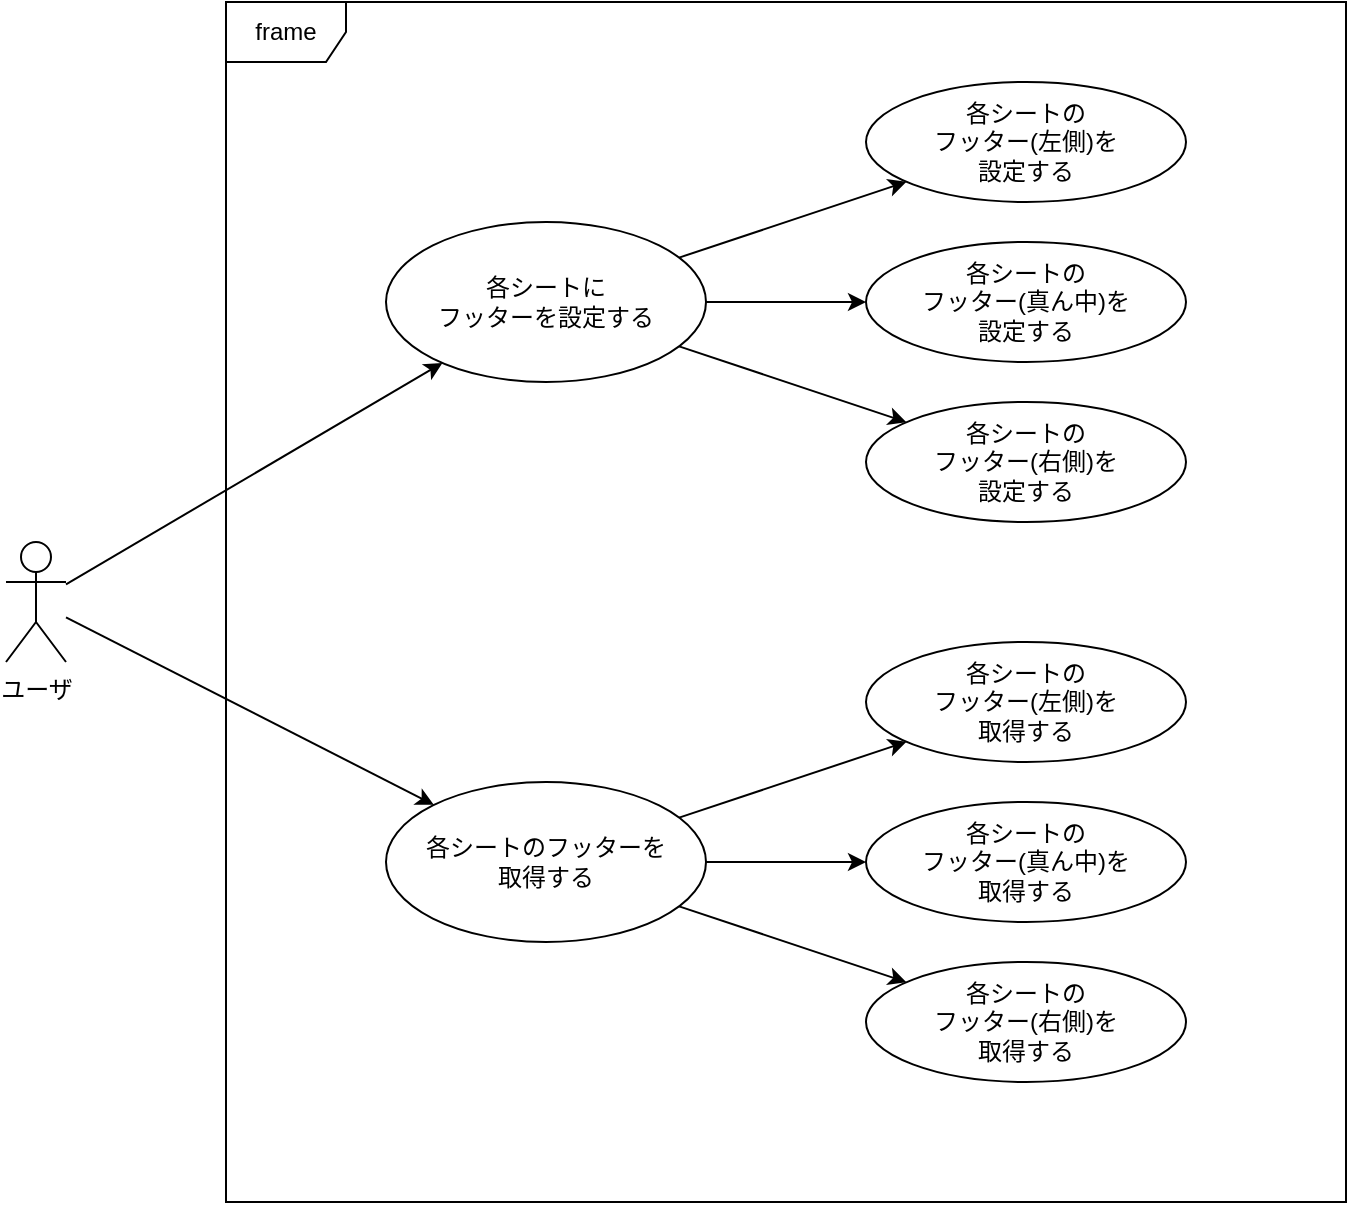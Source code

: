 <mxfile version="12.4.2" type="device" pages="3"><diagram id="C2hqSEFnSF_bbtmBRUFG" name="Use case"><mxGraphModel dx="567" dy="816" grid="1" gridSize="10" guides="1" tooltips="1" connect="1" arrows="1" fold="1" page="1" pageScale="1" pageWidth="827" pageHeight="1169" math="0" shadow="0"><root><mxCell id="0"/><mxCell id="1" parent="0"/><mxCell id="x-9reQcSl22ymlyqfj6I-20" value="frame" style="shape=umlFrame;whiteSpace=wrap;html=1;" parent="1" vertex="1"><mxGeometry x="200" y="40" width="560" height="600" as="geometry"/></mxCell><mxCell id="x-9reQcSl22ymlyqfj6I-23" style="edgeStyle=none;rounded=0;orthogonalLoop=1;jettySize=auto;html=1;" parent="1" source="x-9reQcSl22ymlyqfj6I-3" target="x-9reQcSl22ymlyqfj6I-7" edge="1"><mxGeometry relative="1" as="geometry"/></mxCell><mxCell id="x-9reQcSl22ymlyqfj6I-24" style="edgeStyle=none;rounded=0;orthogonalLoop=1;jettySize=auto;html=1;" parent="1" source="x-9reQcSl22ymlyqfj6I-3" target="x-9reQcSl22ymlyqfj6I-8" edge="1"><mxGeometry relative="1" as="geometry"/></mxCell><mxCell id="x-9reQcSl22ymlyqfj6I-25" style="edgeStyle=none;rounded=0;orthogonalLoop=1;jettySize=auto;html=1;" parent="1" source="x-9reQcSl22ymlyqfj6I-3" target="x-9reQcSl22ymlyqfj6I-9" edge="1"><mxGeometry relative="1" as="geometry"/></mxCell><mxCell id="x-9reQcSl22ymlyqfj6I-3" value="各シートに&lt;br&gt;フッターを設定する" style="ellipse;whiteSpace=wrap;html=1;" parent="1" vertex="1"><mxGeometry x="280" y="150" width="160" height="80" as="geometry"/></mxCell><mxCell id="x-9reQcSl22ymlyqfj6I-21" style="rounded=0;orthogonalLoop=1;jettySize=auto;html=1;" parent="1" source="x-9reQcSl22ymlyqfj6I-4" target="x-9reQcSl22ymlyqfj6I-3" edge="1"><mxGeometry relative="1" as="geometry"><mxPoint x="160" y="210" as="targetPoint"/></mxGeometry></mxCell><mxCell id="x-9reQcSl22ymlyqfj6I-22" style="edgeStyle=none;rounded=0;orthogonalLoop=1;jettySize=auto;html=1;" parent="1" source="x-9reQcSl22ymlyqfj6I-4" target="x-9reQcSl22ymlyqfj6I-6" edge="1"><mxGeometry relative="1" as="geometry"/></mxCell><mxCell id="x-9reQcSl22ymlyqfj6I-4" value="ユーザ" style="shape=umlActor;verticalLabelPosition=bottom;labelBackgroundColor=#ffffff;verticalAlign=top;html=1;outlineConnect=0;" parent="1" vertex="1"><mxGeometry x="90" y="310" width="30" height="60" as="geometry"/></mxCell><mxCell id="x-9reQcSl22ymlyqfj6I-26" style="edgeStyle=none;rounded=0;orthogonalLoop=1;jettySize=auto;html=1;" parent="1" source="x-9reQcSl22ymlyqfj6I-6" target="x-9reQcSl22ymlyqfj6I-10" edge="1"><mxGeometry relative="1" as="geometry"/></mxCell><mxCell id="x-9reQcSl22ymlyqfj6I-27" style="edgeStyle=none;rounded=0;orthogonalLoop=1;jettySize=auto;html=1;" parent="1" source="x-9reQcSl22ymlyqfj6I-6" target="x-9reQcSl22ymlyqfj6I-11" edge="1"><mxGeometry relative="1" as="geometry"/></mxCell><mxCell id="x-9reQcSl22ymlyqfj6I-28" style="edgeStyle=none;rounded=0;orthogonalLoop=1;jettySize=auto;html=1;" parent="1" source="x-9reQcSl22ymlyqfj6I-6" target="x-9reQcSl22ymlyqfj6I-12" edge="1"><mxGeometry relative="1" as="geometry"/></mxCell><mxCell id="x-9reQcSl22ymlyqfj6I-6" value="各シートのフッターを&lt;br&gt;取得する" style="ellipse;whiteSpace=wrap;html=1;" parent="1" vertex="1"><mxGeometry x="280" y="430" width="160" height="80" as="geometry"/></mxCell><mxCell id="x-9reQcSl22ymlyqfj6I-7" value="各シートの&lt;br&gt;フッター(左側)を&lt;br&gt;設定する" style="ellipse;whiteSpace=wrap;html=1;" parent="1" vertex="1"><mxGeometry x="520" y="80" width="160" height="60" as="geometry"/></mxCell><mxCell id="x-9reQcSl22ymlyqfj6I-8" value="各シートの&lt;br&gt;フッター(真ん中)を&lt;br&gt;設定する" style="ellipse;whiteSpace=wrap;html=1;" parent="1" vertex="1"><mxGeometry x="520" y="160" width="160" height="60" as="geometry"/></mxCell><mxCell id="x-9reQcSl22ymlyqfj6I-9" value="各シートの&lt;br&gt;フッター(右側)を&lt;br&gt;設定する" style="ellipse;whiteSpace=wrap;html=1;" parent="1" vertex="1"><mxGeometry x="520" y="240" width="160" height="60" as="geometry"/></mxCell><mxCell id="x-9reQcSl22ymlyqfj6I-10" value="各シートの&lt;br&gt;フッター(左側)を&lt;br&gt;取得する" style="ellipse;whiteSpace=wrap;html=1;" parent="1" vertex="1"><mxGeometry x="520" y="360" width="160" height="60" as="geometry"/></mxCell><mxCell id="x-9reQcSl22ymlyqfj6I-11" value="各シートの&lt;br&gt;フッター(真ん中)を&lt;br&gt;取得する" style="ellipse;whiteSpace=wrap;html=1;" parent="1" vertex="1"><mxGeometry x="520" y="440" width="160" height="60" as="geometry"/></mxCell><mxCell id="x-9reQcSl22ymlyqfj6I-12" value="各シートの&lt;br&gt;フッター(右側)を&lt;br&gt;取得する" style="ellipse;whiteSpace=wrap;html=1;" parent="1" vertex="1"><mxGeometry x="520" y="520" width="160" height="60" as="geometry"/></mxCell></root></mxGraphModel></diagram><diagram id="03KK2t_j2G_6B2Upu-F4" name="Class diagram1"><mxGraphModel dx="582" dy="1672" grid="1" gridSize="10" guides="1" tooltips="1" connect="1" arrows="1" fold="1" page="1" pageScale="1" pageWidth="827" pageHeight="1169" math="0" shadow="0"><root><mxCell id="Z7GiWpdzx-uKtC0xpw0T-0"/><mxCell id="Z7GiWpdzx-uKtC0xpw0T-1" parent="Z7GiWpdzx-uKtC0xpw0T-0"/><mxCell id="Z7GiWpdzx-uKtC0xpw0T-6" value="ヘッダー/フッター" style="swimlane;fontStyle=0;childLayout=stackLayout;horizontal=1;startSize=26;fillColor=none;horizontalStack=0;resizeParent=1;resizeParentMax=0;resizeLast=0;collapsible=1;marginBottom=0;" parent="Z7GiWpdzx-uKtC0xpw0T-1" vertex="1"><mxGeometry x="680" y="253" width="160" height="52" as="geometry"/></mxCell><mxCell id="Z7GiWpdzx-uKtC0xpw0T-9" value="+ 内容" style="text;strokeColor=none;fillColor=none;align=left;verticalAlign=top;spacingLeft=4;spacingRight=4;overflow=hidden;rotatable=0;points=[[0,0.5],[1,0.5]];portConstraint=eastwest;" parent="Z7GiWpdzx-uKtC0xpw0T-6" vertex="1"><mxGeometry y="26" width="160" height="26" as="geometry"/></mxCell><mxCell id="Z7GiWpdzx-uKtC0xpw0T-23" style="edgeStyle=none;rounded=0;orthogonalLoop=1;jettySize=auto;html=1;endArrow=none;endFill=0;startArrow=diamond;startFill=1;endSize=6;startSize=12;" parent="Z7GiWpdzx-uKtC0xpw0T-1" source="Z7GiWpdzx-uKtC0xpw0T-19" target="Z7GiWpdzx-uKtC0xpw0T-6" edge="1"><mxGeometry relative="1" as="geometry"/></mxCell><mxCell id="Z7GiWpdzx-uKtC0xpw0T-24" value="1" style="text;html=1;align=center;verticalAlign=middle;resizable=0;points=[];;labelBackgroundColor=#ffffff;" parent="Z7GiWpdzx-uKtC0xpw0T-23" vertex="1" connectable="0"><mxGeometry x="-0.783" y="-2" relative="1" as="geometry"><mxPoint x="7" y="-11" as="offset"/></mxGeometry></mxCell><mxCell id="Z7GiWpdzx-uKtC0xpw0T-25" value="3" style="text;html=1;align=center;verticalAlign=middle;resizable=0;points=[];;labelBackgroundColor=#ffffff;" parent="Z7GiWpdzx-uKtC0xpw0T-23" vertex="1" connectable="0"><mxGeometry x="0.6" y="-3" relative="1" as="geometry"><mxPoint x="13.81" y="-12" as="offset"/></mxGeometry></mxCell><mxCell id="Z7GiWpdzx-uKtC0xpw0T-19" value="エクセルのヘッダー/フッター" style="swimlane;fontStyle=0;childLayout=stackLayout;horizontal=1;startSize=26;fillColor=none;horizontalStack=0;resizeParent=1;resizeParentMax=0;resizeLast=0;collapsible=1;marginBottom=0;" parent="Z7GiWpdzx-uKtC0xpw0T-1" vertex="1"><mxGeometry x="360" y="227" width="200" height="78" as="geometry"/></mxCell><mxCell id="Z7GiWpdzx-uKtC0xpw0T-20" value="+ シート名" style="text;strokeColor=none;fillColor=none;align=left;verticalAlign=top;spacingLeft=4;spacingRight=4;overflow=hidden;rotatable=0;points=[[0,0.5],[1,0.5]];portConstraint=eastwest;" parent="Z7GiWpdzx-uKtC0xpw0T-19" vertex="1"><mxGeometry y="26" width="200" height="26" as="geometry"/></mxCell><mxCell id="Z7GiWpdzx-uKtC0xpw0T-21" value="+ ヘッダー/フッター" style="text;strokeColor=none;fillColor=none;align=left;verticalAlign=top;spacingLeft=4;spacingRight=4;overflow=hidden;rotatable=0;points=[[0,0.5],[1,0.5]];portConstraint=eastwest;" parent="Z7GiWpdzx-uKtC0xpw0T-19" vertex="1"><mxGeometry y="52" width="200" height="26" as="geometry"/></mxCell><mxCell id="Z7GiWpdzx-uKtC0xpw0T-33" style="edgeStyle=none;rounded=0;orthogonalLoop=1;jettySize=auto;html=1;startArrow=diamond;startFill=1;startSize=12;endArrow=none;endFill=0;endSize=6;" parent="Z7GiWpdzx-uKtC0xpw0T-1" source="Z7GiWpdzx-uKtC0xpw0T-26" target="Z7GiWpdzx-uKtC0xpw0T-19" edge="1"><mxGeometry relative="1" as="geometry"/></mxCell><mxCell id="Z7GiWpdzx-uKtC0xpw0T-34" value="1" style="text;html=1;align=center;verticalAlign=middle;resizable=0;points=[];;labelBackgroundColor=#ffffff;" parent="Z7GiWpdzx-uKtC0xpw0T-33" vertex="1" connectable="0"><mxGeometry x="-0.375" relative="1" as="geometry"><mxPoint x="-18" y="-9" as="offset"/></mxGeometry></mxCell><mxCell id="Z7GiWpdzx-uKtC0xpw0T-35" value="1..*" style="text;html=1;align=center;verticalAlign=middle;resizable=0;points=[];;labelBackgroundColor=#ffffff;" parent="Z7GiWpdzx-uKtC0xpw0T-33" vertex="1" connectable="0"><mxGeometry x="0.475" y="2" relative="1" as="geometry"><mxPoint x="11" y="-7" as="offset"/></mxGeometry></mxCell><mxCell id="Z7GiWpdzx-uKtC0xpw0T-26" value="エクセルファイル" style="swimlane;fontStyle=1;align=center;verticalAlign=top;childLayout=stackLayout;horizontal=1;startSize=26;horizontalStack=0;resizeParent=1;resizeParentMax=0;resizeLast=0;collapsible=1;marginBottom=0;" parent="Z7GiWpdzx-uKtC0xpw0T-1" vertex="1"><mxGeometry x="40" y="197" width="200" height="138" as="geometry"/></mxCell><mxCell id="Z7GiWpdzx-uKtC0xpw0T-27" value="+ ファイルのパス" style="text;strokeColor=none;fillColor=none;align=left;verticalAlign=top;spacingLeft=4;spacingRight=4;overflow=hidden;rotatable=0;points=[[0,0.5],[1,0.5]];portConstraint=eastwest;" parent="Z7GiWpdzx-uKtC0xpw0T-26" vertex="1"><mxGeometry y="26" width="200" height="26" as="geometry"/></mxCell><mxCell id="Z7GiWpdzx-uKtC0xpw0T-28" value="" style="line;strokeWidth=1;fillColor=none;align=left;verticalAlign=middle;spacingTop=-1;spacingLeft=3;spacingRight=3;rotatable=0;labelPosition=right;points=[];portConstraint=eastwest;" parent="Z7GiWpdzx-uKtC0xpw0T-26" vertex="1"><mxGeometry y="52" width="200" height="8" as="geometry"/></mxCell><mxCell id="Z7GiWpdzx-uKtC0xpw0T-31" value="+ 一括書き込み" style="text;strokeColor=none;fillColor=none;align=left;verticalAlign=top;spacingLeft=4;spacingRight=4;overflow=hidden;rotatable=0;points=[[0,0.5],[1,0.5]];portConstraint=eastwest;" parent="Z7GiWpdzx-uKtC0xpw0T-26" vertex="1"><mxGeometry y="60" width="200" height="26" as="geometry"/></mxCell><mxCell id="Z7GiWpdzx-uKtC0xpw0T-32" value="+ 書き込み" style="text;strokeColor=none;fillColor=none;align=left;verticalAlign=top;spacingLeft=4;spacingRight=4;overflow=hidden;rotatable=0;points=[[0,0.5],[1,0.5]];portConstraint=eastwest;" parent="Z7GiWpdzx-uKtC0xpw0T-26" vertex="1"><mxGeometry y="86" width="200" height="26" as="geometry"/></mxCell><mxCell id="Z7GiWpdzx-uKtC0xpw0T-29" value="+ 読出し" style="text;strokeColor=none;fillColor=none;align=left;verticalAlign=top;spacingLeft=4;spacingRight=4;overflow=hidden;rotatable=0;points=[[0,0.5],[1,0.5]];portConstraint=eastwest;" parent="Z7GiWpdzx-uKtC0xpw0T-26" vertex="1"><mxGeometry y="112" width="200" height="26" as="geometry"/></mxCell><mxCell id="bu5brqJyx0qIJDnchDva-19" style="edgeStyle=orthogonalEdgeStyle;rounded=0;orthogonalLoop=1;jettySize=auto;html=1;endArrow=block;endFill=1;startSize=6;endSize=10;" edge="1" parent="Z7GiWpdzx-uKtC0xpw0T-1" source="bu5brqJyx0qIJDnchDva-7" target="Z7GiWpdzx-uKtC0xpw0T-26"><mxGeometry relative="1" as="geometry"><Array as="points"><mxPoint x="160" y="480"/></Array></mxGeometry></mxCell><mxCell id="bu5brqJyx0qIJDnchDva-7" value="エクセルヘッダーファイル" style="swimlane;fontStyle=1;align=center;verticalAlign=top;childLayout=stackLayout;horizontal=1;startSize=26;horizontalStack=0;resizeParent=1;resizeParentMax=0;resizeLast=0;collapsible=1;marginBottom=0;" vertex="1" parent="Z7GiWpdzx-uKtC0xpw0T-1"><mxGeometry x="200" y="400" width="200" height="138" as="geometry"/></mxCell><mxCell id="bu5brqJyx0qIJDnchDva-8" value="+ ファイルのパス" style="text;strokeColor=none;fillColor=none;align=left;verticalAlign=top;spacingLeft=4;spacingRight=4;overflow=hidden;rotatable=0;points=[[0,0.5],[1,0.5]];portConstraint=eastwest;" vertex="1" parent="bu5brqJyx0qIJDnchDva-7"><mxGeometry y="26" width="200" height="26" as="geometry"/></mxCell><mxCell id="bu5brqJyx0qIJDnchDva-9" value="" style="line;strokeWidth=1;fillColor=none;align=left;verticalAlign=middle;spacingTop=-1;spacingLeft=3;spacingRight=3;rotatable=0;labelPosition=right;points=[];portConstraint=eastwest;" vertex="1" parent="bu5brqJyx0qIJDnchDva-7"><mxGeometry y="52" width="200" height="8" as="geometry"/></mxCell><mxCell id="bu5brqJyx0qIJDnchDva-10" value="+ 一括書き込み" style="text;strokeColor=none;fillColor=none;align=left;verticalAlign=top;spacingLeft=4;spacingRight=4;overflow=hidden;rotatable=0;points=[[0,0.5],[1,0.5]];portConstraint=eastwest;" vertex="1" parent="bu5brqJyx0qIJDnchDva-7"><mxGeometry y="60" width="200" height="26" as="geometry"/></mxCell><mxCell id="bu5brqJyx0qIJDnchDva-11" value="+ 書き込み" style="text;strokeColor=none;fillColor=none;align=left;verticalAlign=top;spacingLeft=4;spacingRight=4;overflow=hidden;rotatable=0;points=[[0,0.5],[1,0.5]];portConstraint=eastwest;" vertex="1" parent="bu5brqJyx0qIJDnchDva-7"><mxGeometry y="86" width="200" height="26" as="geometry"/></mxCell><mxCell id="bu5brqJyx0qIJDnchDva-12" value="+ 読出し" style="text;strokeColor=none;fillColor=none;align=left;verticalAlign=top;spacingLeft=4;spacingRight=4;overflow=hidden;rotatable=0;points=[[0,0.5],[1,0.5]];portConstraint=eastwest;" vertex="1" parent="bu5brqJyx0qIJDnchDva-7"><mxGeometry y="112" width="200" height="26" as="geometry"/></mxCell><mxCell id="bu5brqJyx0qIJDnchDva-20" style="edgeStyle=orthogonalEdgeStyle;rounded=0;orthogonalLoop=1;jettySize=auto;html=1;startSize=6;endArrow=block;endFill=1;endSize=10;" edge="1" parent="Z7GiWpdzx-uKtC0xpw0T-1" source="bu5brqJyx0qIJDnchDva-13" target="Z7GiWpdzx-uKtC0xpw0T-26"><mxGeometry relative="1" as="geometry"><Array as="points"><mxPoint x="90" y="669"/></Array></mxGeometry></mxCell><mxCell id="bu5brqJyx0qIJDnchDva-13" value="エクセルフッターファイル" style="swimlane;fontStyle=1;align=center;verticalAlign=top;childLayout=stackLayout;horizontal=1;startSize=26;horizontalStack=0;resizeParent=1;resizeParentMax=0;resizeLast=0;collapsible=1;marginBottom=0;" vertex="1" parent="Z7GiWpdzx-uKtC0xpw0T-1"><mxGeometry x="200" y="600" width="200" height="138" as="geometry"/></mxCell><mxCell id="bu5brqJyx0qIJDnchDva-14" value="+ ファイルのパス" style="text;strokeColor=none;fillColor=none;align=left;verticalAlign=top;spacingLeft=4;spacingRight=4;overflow=hidden;rotatable=0;points=[[0,0.5],[1,0.5]];portConstraint=eastwest;" vertex="1" parent="bu5brqJyx0qIJDnchDva-13"><mxGeometry y="26" width="200" height="26" as="geometry"/></mxCell><mxCell id="bu5brqJyx0qIJDnchDva-15" value="" style="line;strokeWidth=1;fillColor=none;align=left;verticalAlign=middle;spacingTop=-1;spacingLeft=3;spacingRight=3;rotatable=0;labelPosition=right;points=[];portConstraint=eastwest;" vertex="1" parent="bu5brqJyx0qIJDnchDva-13"><mxGeometry y="52" width="200" height="8" as="geometry"/></mxCell><mxCell id="bu5brqJyx0qIJDnchDva-16" value="+ 一括書き込み" style="text;strokeColor=none;fillColor=none;align=left;verticalAlign=top;spacingLeft=4;spacingRight=4;overflow=hidden;rotatable=0;points=[[0,0.5],[1,0.5]];portConstraint=eastwest;" vertex="1" parent="bu5brqJyx0qIJDnchDva-13"><mxGeometry y="60" width="200" height="26" as="geometry"/></mxCell><mxCell id="bu5brqJyx0qIJDnchDva-17" value="+ 書き込み" style="text;strokeColor=none;fillColor=none;align=left;verticalAlign=top;spacingLeft=4;spacingRight=4;overflow=hidden;rotatable=0;points=[[0,0.5],[1,0.5]];portConstraint=eastwest;" vertex="1" parent="bu5brqJyx0qIJDnchDva-13"><mxGeometry y="86" width="200" height="26" as="geometry"/></mxCell><mxCell id="bu5brqJyx0qIJDnchDva-18" value="+ 読出し" style="text;strokeColor=none;fillColor=none;align=left;verticalAlign=top;spacingLeft=4;spacingRight=4;overflow=hidden;rotatable=0;points=[[0,0.5],[1,0.5]];portConstraint=eastwest;" vertex="1" parent="bu5brqJyx0qIJDnchDva-13"><mxGeometry y="112" width="200" height="26" as="geometry"/></mxCell></root></mxGraphModel></diagram><diagram name="Class diagram2" id="0jHgY_yJPpcHRXPUFzGn"><mxGraphModel dx="567" dy="816" grid="1" gridSize="10" guides="1" tooltips="1" connect="1" arrows="1" fold="1" page="1" pageScale="1" pageWidth="827" pageHeight="1169" math="0" shadow="0"><root><mxCell id="i4jUQHfpHpwrZD0P19N2-0"/><mxCell id="i4jUQHfpHpwrZD0P19N2-1" parent="i4jUQHfpHpwrZD0P19N2-0"/><mxCell id="i4jUQHfpHpwrZD0P19N2-66" style="edgeStyle=none;rounded=0;orthogonalLoop=1;jettySize=auto;html=1;startArrow=none;startFill=0;startSize=12;endArrow=none;endFill=0;endSize=6;" parent="i4jUQHfpHpwrZD0P19N2-1" source="VddDpnn9AhaEyTqV7mLl-0" target="i4jUQHfpHpwrZD0P19N2-48" edge="1"><mxGeometry relative="1" as="geometry"><mxPoint x="140" y="520" as="sourcePoint"/></mxGeometry></mxCell><mxCell id="i4jUQHfpHpwrZD0P19N2-39" style="edgeStyle=none;rounded=0;orthogonalLoop=1;jettySize=auto;html=1;startArrow=diamond;startFill=1;startSize=12;endArrow=none;endFill=0;endSize=6;" parent="i4jUQHfpHpwrZD0P19N2-1" source="i4jUQHfpHpwrZD0P19N2-25" target="i4jUQHfpHpwrZD0P19N2-34" edge="1"><mxGeometry relative="1" as="geometry"/></mxCell><mxCell id="i4jUQHfpHpwrZD0P19N2-40" value="1" style="text;html=1;align=center;verticalAlign=middle;resizable=0;points=[];;labelBackgroundColor=#ffffff;" parent="i4jUQHfpHpwrZD0P19N2-39" vertex="1" connectable="0"><mxGeometry x="-0.433" y="-2" relative="1" as="geometry"><mxPoint x="-14" y="-15" as="offset"/></mxGeometry></mxCell><mxCell id="i4jUQHfpHpwrZD0P19N2-41" value="1...*" style="text;html=1;align=center;verticalAlign=middle;resizable=0;points=[];;labelBackgroundColor=#ffffff;" parent="i4jUQHfpHpwrZD0P19N2-39" vertex="1" connectable="0"><mxGeometry x="0.267" y="3" relative="1" as="geometry"><mxPoint x="-23" y="22.03" as="offset"/></mxGeometry></mxCell><mxCell id="i4jUQHfpHpwrZD0P19N2-25" value="OfficeHeaderFooter" style="swimlane;fontStyle=1;align=center;verticalAlign=top;childLayout=stackLayout;horizontal=1;startSize=26;horizontalStack=0;resizeParent=1;resizeParentMax=0;resizeLast=0;collapsible=1;marginBottom=0;" parent="i4jUQHfpHpwrZD0P19N2-1" vertex="1"><mxGeometry x="700" y="629.5" width="280" height="112" as="geometry"/></mxCell><mxCell id="i4jUQHfpHpwrZD0P19N2-26" value="+ name: str" style="text;strokeColor=none;fillColor=none;align=left;verticalAlign=top;spacingLeft=4;spacingRight=4;overflow=hidden;rotatable=0;points=[[0,0.5],[1,0.5]];portConstraint=eastwest;" parent="i4jUQHfpHpwrZD0P19N2-25" vertex="1"><mxGeometry y="26" width="280" height="26" as="geometry"/></mxCell><mxCell id="i4jUQHfpHpwrZD0P19N2-42" value="+ headers : list&lt;HeaderFooterItems&gt;" style="text;strokeColor=none;fillColor=none;align=left;verticalAlign=top;spacingLeft=4;spacingRight=4;overflow=hidden;rotatable=0;points=[[0,0.5],[1,0.5]];portConstraint=eastwest;" parent="i4jUQHfpHpwrZD0P19N2-25" vertex="1"><mxGeometry y="52" width="280" height="26" as="geometry"/></mxCell><mxCell id="i4jUQHfpHpwrZD0P19N2-43" value="+ footers : list&lt;HeaderFooterItem&gt;" style="text;strokeColor=none;fillColor=none;align=left;verticalAlign=top;spacingLeft=4;spacingRight=4;overflow=hidden;rotatable=0;points=[[0,0.5],[1,0.5]];portConstraint=eastwest;" parent="i4jUQHfpHpwrZD0P19N2-25" vertex="1"><mxGeometry y="78" width="280" height="26" as="geometry"/></mxCell><mxCell id="i4jUQHfpHpwrZD0P19N2-27" value="" style="line;strokeWidth=1;fillColor=none;align=left;verticalAlign=middle;spacingTop=-1;spacingLeft=3;spacingRight=3;rotatable=0;labelPosition=right;points=[];portConstraint=eastwest;" parent="i4jUQHfpHpwrZD0P19N2-25" vertex="1"><mxGeometry y="104" width="280" height="8" as="geometry"/></mxCell><mxCell id="i4jUQHfpHpwrZD0P19N2-34" value="HeaderFooterItem" style="swimlane;fontStyle=1;align=center;verticalAlign=top;childLayout=stackLayout;horizontal=1;startSize=26;horizontalStack=0;resizeParent=1;resizeParentMax=0;resizeLast=0;collapsible=1;marginBottom=0;" parent="i4jUQHfpHpwrZD0P19N2-1" vertex="1"><mxGeometry x="760" y="830" width="160" height="60" as="geometry"/></mxCell><mxCell id="i4jUQHfpHpwrZD0P19N2-38" value="+ item: str" style="text;strokeColor=none;fillColor=none;align=left;verticalAlign=top;spacingLeft=4;spacingRight=4;overflow=hidden;rotatable=0;points=[[0,0.5],[1,0.5]];portConstraint=eastwest;" parent="i4jUQHfpHpwrZD0P19N2-34" vertex="1"><mxGeometry y="26" width="160" height="26" as="geometry"/></mxCell><mxCell id="i4jUQHfpHpwrZD0P19N2-36" value="" style="line;strokeWidth=1;fillColor=none;align=left;verticalAlign=middle;spacingTop=-1;spacingLeft=3;spacingRight=3;rotatable=0;labelPosition=right;points=[];portConstraint=eastwest;" parent="i4jUQHfpHpwrZD0P19N2-34" vertex="1"><mxGeometry y="52" width="160" height="8" as="geometry"/></mxCell><mxCell id="i4jUQHfpHpwrZD0P19N2-48" value="&lt;&lt;interface&gt;&gt;&#10;OfficeFile" style="swimlane;fontStyle=1;align=center;verticalAlign=top;childLayout=stackLayout;horizontal=1;startSize=37;horizontalStack=0;resizeParent=1;resizeParentMax=0;resizeLast=0;collapsible=1;marginBottom=0;" parent="i4jUQHfpHpwrZD0P19N2-1" vertex="1"><mxGeometry x="40" y="280" width="400" height="149" as="geometry"/></mxCell><mxCell id="i4jUQHfpHpwrZD0P19N2-49" value="+ path : str" style="text;strokeColor=none;fillColor=none;align=left;verticalAlign=top;spacingLeft=4;spacingRight=4;overflow=hidden;rotatable=0;points=[[0,0.5],[1,0.5]];portConstraint=eastwest;" parent="i4jUQHfpHpwrZD0P19N2-48" vertex="1"><mxGeometry y="37" width="400" height="26" as="geometry"/></mxCell><mxCell id="i4jUQHfpHpwrZD0P19N2-50" value="" style="line;strokeWidth=1;fillColor=none;align=left;verticalAlign=middle;spacingTop=-1;spacingLeft=3;spacingRight=3;rotatable=0;labelPosition=right;points=[];portConstraint=eastwest;" parent="i4jUQHfpHpwrZD0P19N2-48" vertex="1"><mxGeometry y="63" width="400" height="8" as="geometry"/></mxCell><mxCell id="i4jUQHfpHpwrZD0P19N2-62" value="+ Write(list&lt;OfficeHeaderFooter&gt;): None" style="text;strokeColor=none;fillColor=none;align=left;verticalAlign=top;spacingLeft=4;spacingRight=4;overflow=hidden;rotatable=0;points=[[0,0.5],[1,0.5]];portConstraint=eastwest;fontStyle=2" parent="i4jUQHfpHpwrZD0P19N2-48" vertex="1"><mxGeometry y="71" width="400" height="26" as="geometry"/></mxCell><mxCell id="ku9A41KR6sRGLSt1xTYT-0" value="+ WriteAll(OfficeHeaderFooter): None" style="text;strokeColor=none;fillColor=none;align=left;verticalAlign=top;spacingLeft=4;spacingRight=4;overflow=hidden;rotatable=0;points=[[0,0.5],[1,0.5]];portConstraint=eastwest;fontStyle=2" parent="i4jUQHfpHpwrZD0P19N2-48" vertex="1"><mxGeometry y="97" width="400" height="26" as="geometry"/></mxCell><mxCell id="i4jUQHfpHpwrZD0P19N2-64" value="+ Read(None): list&lt;OfficeHeaderFooter&gt;" style="text;strokeColor=none;fillColor=none;align=left;verticalAlign=top;spacingLeft=4;spacingRight=4;overflow=hidden;rotatable=0;points=[[0,0.5],[1,0.5]];portConstraint=eastwest;fontStyle=2" parent="i4jUQHfpHpwrZD0P19N2-48" vertex="1"><mxGeometry y="123" width="400" height="26" as="geometry"/></mxCell><mxCell id="GunNdjP3tlFIIAZ_3R3I-1" style="edgeStyle=orthogonalEdgeStyle;rounded=0;orthogonalLoop=1;jettySize=auto;html=1;" parent="i4jUQHfpHpwrZD0P19N2-1" source="GunNdjP3tlFIIAZ_3R3I-0" target="i4jUQHfpHpwrZD0P19N2-26" edge="1"><mxGeometry relative="1" as="geometry"><mxPoint x="1320" y="611.632" as="sourcePoint"/></mxGeometry></mxCell><mxCell id="GunNdjP3tlFIIAZ_3R3I-0" value="sheet name" style="text;html=1;strokeColor=none;fillColor=none;align=center;verticalAlign=middle;whiteSpace=wrap;rounded=0;" parent="i4jUQHfpHpwrZD0P19N2-1" vertex="1"><mxGeometry x="1050" y="658.5" width="80" height="20" as="geometry"/></mxCell><mxCell id="VddDpnn9AhaEyTqV7mLl-0" value="ExcelFile" style="swimlane;fontStyle=1;align=center;verticalAlign=top;childLayout=stackLayout;horizontal=1;startSize=37;horizontalStack=0;resizeParent=1;resizeParentMax=0;resizeLast=0;collapsible=1;marginBottom=0;" parent="i4jUQHfpHpwrZD0P19N2-1" vertex="1"><mxGeometry x="40" y="520" width="400" height="331" as="geometry"/></mxCell><mxCell id="VddDpnn9AhaEyTqV7mLl-1" value="+ path : str" style="text;strokeColor=none;fillColor=none;align=left;verticalAlign=top;spacingLeft=4;spacingRight=4;overflow=hidden;rotatable=0;points=[[0,0.5],[1,0.5]];portConstraint=eastwest;fontStyle=0" parent="VddDpnn9AhaEyTqV7mLl-0" vertex="1"><mxGeometry y="37" width="400" height="26" as="geometry"/></mxCell><mxCell id="VddDpnn9AhaEyTqV7mLl-2" value="" style="line;strokeWidth=1;fillColor=none;align=left;verticalAlign=middle;spacingTop=-1;spacingLeft=3;spacingRight=3;rotatable=0;labelPosition=right;points=[];portConstraint=eastwest;fontStyle=0" parent="VddDpnn9AhaEyTqV7mLl-0" vertex="1"><mxGeometry y="63" width="400" height="8" as="geometry"/></mxCell><mxCell id="VddDpnn9AhaEyTqV7mLl-3" value="+ Write(list&lt;OfficeHeaderFooter&gt;): None" style="text;strokeColor=none;fillColor=none;align=left;verticalAlign=top;spacingLeft=4;spacingRight=4;overflow=hidden;rotatable=0;points=[[0,0.5],[1,0.5]];portConstraint=eastwest;fontStyle=0" parent="VddDpnn9AhaEyTqV7mLl-0" vertex="1"><mxGeometry y="71" width="400" height="26" as="geometry"/></mxCell><mxCell id="VddDpnn9AhaEyTqV7mLl-4" value="+ WriteAll(OfficeHeaderFooter): None" style="text;strokeColor=none;fillColor=none;align=left;verticalAlign=top;spacingLeft=4;spacingRight=4;overflow=hidden;rotatable=0;points=[[0,0.5],[1,0.5]];portConstraint=eastwest;fontStyle=0" parent="VddDpnn9AhaEyTqV7mLl-0" vertex="1"><mxGeometry y="97" width="400" height="26" as="geometry"/></mxCell><mxCell id="VddDpnn9AhaEyTqV7mLl-5" value="+ ReadHeader(None): list&lt;OfficeHeaderFooter&gt;" style="text;strokeColor=none;fillColor=none;align=left;verticalAlign=top;spacingLeft=4;spacingRight=4;overflow=hidden;rotatable=0;points=[[0,0.5],[1,0.5]];portConstraint=eastwest;fontStyle=0" parent="VddDpnn9AhaEyTqV7mLl-0" vertex="1"><mxGeometry y="123" width="400" height="26" as="geometry"/></mxCell><mxCell id="VddDpnn9AhaEyTqV7mLl-18" value="+ ReadFromBook(wb : workbook): list&lt;OfficeHeaderFooter&gt;" style="text;strokeColor=none;fillColor=none;align=left;verticalAlign=top;spacingLeft=4;spacingRight=4;overflow=hidden;rotatable=0;points=[[0,0.5],[1,0.5]];portConstraint=eastwest;fontStyle=0" parent="VddDpnn9AhaEyTqV7mLl-0" vertex="1"><mxGeometry y="149" width="400" height="26" as="geometry"/></mxCell><mxCell id="VddDpnn9AhaEyTqV7mLl-19" value="+ ReadFromSheet(sheet : worksheet): OfficeHeaderFooter" style="text;strokeColor=none;fillColor=none;align=left;verticalAlign=top;spacingLeft=4;spacingRight=4;overflow=hidden;rotatable=0;points=[[0,0.5],[1,0.5]];portConstraint=eastwest;fontStyle=0" parent="VddDpnn9AhaEyTqV7mLl-0" vertex="1"><mxGeometry y="175" width="400" height="26" as="geometry"/></mxCell><mxCell id="VddDpnn9AhaEyTqV7mLl-20" value="+ ReadFromPart(part : _HeaderFooterPart): OfficeHeaderFooter" style="text;strokeColor=none;fillColor=none;align=left;verticalAlign=top;spacingLeft=4;spacingRight=4;overflow=hidden;rotatable=0;points=[[0,0.5],[1,0.5]];portConstraint=eastwest;fontStyle=0" parent="VddDpnn9AhaEyTqV7mLl-0" vertex="1"><mxGeometry y="201" width="400" height="26" as="geometry"/></mxCell><mxCell id="VddDpnn9AhaEyTqV7mLl-45" value="+ AppendItem(dst : OfficeHeaderFooter, item OfficeHeaderFooter): None" style="text;strokeColor=none;fillColor=none;align=left;verticalAlign=top;spacingLeft=4;spacingRight=4;overflow=hidden;rotatable=0;points=[[0,0.5],[1,0.5]];portConstraint=eastwest;fontStyle=0" parent="VddDpnn9AhaEyTqV7mLl-0" vertex="1"><mxGeometry y="227" width="400" height="26" as="geometry"/></mxCell><mxCell id="VddDpnn9AhaEyTqV7mLl-21" value="+ GetCenterPartFromSheet(sheet : worksheet): _HeaderFooterPart" style="text;strokeColor=none;fillColor=none;align=left;verticalAlign=top;spacingLeft=4;spacingRight=4;overflow=hidden;rotatable=0;points=[[0,0.5],[1,0.5]];portConstraint=eastwest;fontStyle=2" parent="VddDpnn9AhaEyTqV7mLl-0" vertex="1"><mxGeometry y="253" width="400" height="26" as="geometry"/></mxCell><mxCell id="VddDpnn9AhaEyTqV7mLl-22" value="+ GetLeftPartFromSheet(sheet : worksheet): _HeaderFooterPart" style="text;strokeColor=none;fillColor=none;align=left;verticalAlign=top;spacingLeft=4;spacingRight=4;overflow=hidden;rotatable=0;points=[[0,0.5],[1,0.5]];portConstraint=eastwest;fontStyle=2" parent="VddDpnn9AhaEyTqV7mLl-0" vertex="1"><mxGeometry y="279" width="400" height="26" as="geometry"/></mxCell><mxCell id="VddDpnn9AhaEyTqV7mLl-23" value="+ GetRightPartFromSheet(sheet : worksheet): _HeaderFooterPart" style="text;strokeColor=none;fillColor=none;align=left;verticalAlign=top;spacingLeft=4;spacingRight=4;overflow=hidden;rotatable=0;points=[[0,0.5],[1,0.5]];portConstraint=eastwest;fontStyle=2" parent="VddDpnn9AhaEyTqV7mLl-0" vertex="1"><mxGeometry y="305" width="400" height="26" as="geometry"/></mxCell><mxCell id="VddDpnn9AhaEyTqV7mLl-12" value="&lt;&lt;interface&gt;&gt;&#10;OfficePageConfig" style="swimlane;fontStyle=1;align=center;verticalAlign=top;childLayout=stackLayout;horizontal=1;startSize=37;horizontalStack=0;resizeParent=1;resizeParentMax=0;resizeLast=0;collapsible=1;marginBottom=0;" parent="i4jUQHfpHpwrZD0P19N2-1" vertex="1"><mxGeometry x="160" y="1320" width="200" height="97" as="geometry"/></mxCell><mxCell id="VddDpnn9AhaEyTqV7mLl-14" value="" style="line;strokeWidth=1;fillColor=none;align=left;verticalAlign=middle;spacingTop=-1;spacingLeft=3;spacingRight=3;rotatable=0;labelPosition=right;points=[];portConstraint=eastwest;fontStyle=0" parent="VddDpnn9AhaEyTqV7mLl-12" vertex="1"><mxGeometry y="37" width="200" height="8" as="geometry"/></mxCell><mxCell id="cDtOHnvTqchQrDFEwgjE-5" value="+ Import(path : str) : None" style="text;strokeColor=none;fillColor=none;align=left;verticalAlign=top;spacingLeft=4;spacingRight=4;overflow=hidden;rotatable=0;points=[[0,0.5],[1,0.5]];portConstraint=eastwest;fontStyle=2" parent="VddDpnn9AhaEyTqV7mLl-12" vertex="1"><mxGeometry y="45" width="200" height="26" as="geometry"/></mxCell><mxCell id="cDtOHnvTqchQrDFEwgjE-6" value="+ Export(path : str) : None" style="text;strokeColor=none;fillColor=none;align=left;verticalAlign=top;spacingLeft=4;spacingRight=4;overflow=hidden;rotatable=0;points=[[0,0.5],[1,0.5]];portConstraint=eastwest;fontStyle=2" parent="VddDpnn9AhaEyTqV7mLl-12" vertex="1"><mxGeometry y="71" width="200" height="26" as="geometry"/></mxCell><mxCell id="VddDpnn9AhaEyTqV7mLl-43" style="edgeStyle=orthogonalEdgeStyle;rounded=0;orthogonalLoop=1;jettySize=auto;html=1;startSize=6;endArrow=block;endFill=1;endSize=10;" parent="i4jUQHfpHpwrZD0P19N2-1" source="VddDpnn9AhaEyTqV7mLl-24" target="VddDpnn9AhaEyTqV7mLl-0" edge="1"><mxGeometry relative="1" as="geometry"><Array as="points"><mxPoint x="240" y="955"/></Array></mxGeometry></mxCell><mxCell id="VddDpnn9AhaEyTqV7mLl-24" value="ExcelFileHeader" style="swimlane;fontStyle=1;align=center;verticalAlign=top;childLayout=stackLayout;horizontal=1;startSize=37;horizontalStack=0;resizeParent=1;resizeParentMax=0;resizeLast=0;collapsible=1;marginBottom=0;" parent="i4jUQHfpHpwrZD0P19N2-1" vertex="1"><mxGeometry x="280" y="880" width="400" height="149" as="geometry"/></mxCell><mxCell id="VddDpnn9AhaEyTqV7mLl-25" value="+ path : str" style="text;strokeColor=none;fillColor=none;align=left;verticalAlign=top;spacingLeft=4;spacingRight=4;overflow=hidden;rotatable=0;points=[[0,0.5],[1,0.5]];portConstraint=eastwest;fontStyle=0" parent="VddDpnn9AhaEyTqV7mLl-24" vertex="1"><mxGeometry y="37" width="400" height="26" as="geometry"/></mxCell><mxCell id="VddDpnn9AhaEyTqV7mLl-26" value="" style="line;strokeWidth=1;fillColor=none;align=left;verticalAlign=middle;spacingTop=-1;spacingLeft=3;spacingRight=3;rotatable=0;labelPosition=right;points=[];portConstraint=eastwest;fontStyle=0" parent="VddDpnn9AhaEyTqV7mLl-24" vertex="1"><mxGeometry y="63" width="400" height="8" as="geometry"/></mxCell><mxCell id="VddDpnn9AhaEyTqV7mLl-33" value="+ GetCenterPartFromSheet(sheet : worksheet): _HeaderFooterPart" style="text;strokeColor=none;fillColor=none;align=left;verticalAlign=top;spacingLeft=4;spacingRight=4;overflow=hidden;rotatable=0;points=[[0,0.5],[1,0.5]];portConstraint=eastwest;fontStyle=0" parent="VddDpnn9AhaEyTqV7mLl-24" vertex="1"><mxGeometry y="71" width="400" height="26" as="geometry"/></mxCell><mxCell id="VddDpnn9AhaEyTqV7mLl-34" value="+ GetLeftPartFromSheet(sheet : worksheet): _HeaderFooterPart" style="text;strokeColor=none;fillColor=none;align=left;verticalAlign=top;spacingLeft=4;spacingRight=4;overflow=hidden;rotatable=0;points=[[0,0.5],[1,0.5]];portConstraint=eastwest;fontStyle=0" parent="VddDpnn9AhaEyTqV7mLl-24" vertex="1"><mxGeometry y="97" width="400" height="26" as="geometry"/></mxCell><mxCell id="VddDpnn9AhaEyTqV7mLl-35" value="+ GetRightPartFromSheet(sheet : worksheet): _HeaderFooterPart" style="text;strokeColor=none;fillColor=none;align=left;verticalAlign=top;spacingLeft=4;spacingRight=4;overflow=hidden;rotatable=0;points=[[0,0.5],[1,0.5]];portConstraint=eastwest;fontStyle=0" parent="VddDpnn9AhaEyTqV7mLl-24" vertex="1"><mxGeometry y="123" width="400" height="26" as="geometry"/></mxCell><mxCell id="VddDpnn9AhaEyTqV7mLl-44" style="edgeStyle=orthogonalEdgeStyle;rounded=0;orthogonalLoop=1;jettySize=auto;html=1;startSize=6;endArrow=block;endFill=1;endSize=10;" parent="i4jUQHfpHpwrZD0P19N2-1" source="VddDpnn9AhaEyTqV7mLl-36" target="VddDpnn9AhaEyTqV7mLl-0" edge="1"><mxGeometry relative="1" as="geometry"><Array as="points"><mxPoint x="160" y="1155"/></Array></mxGeometry></mxCell><mxCell id="VddDpnn9AhaEyTqV7mLl-36" value="ExcelFileFooter" style="swimlane;fontStyle=1;align=center;verticalAlign=top;childLayout=stackLayout;horizontal=1;startSize=37;horizontalStack=0;resizeParent=1;resizeParentMax=0;resizeLast=0;collapsible=1;marginBottom=0;" parent="i4jUQHfpHpwrZD0P19N2-1" vertex="1"><mxGeometry x="280" y="1080" width="400" height="149" as="geometry"/></mxCell><mxCell id="VddDpnn9AhaEyTqV7mLl-37" value="+ path : str" style="text;strokeColor=none;fillColor=none;align=left;verticalAlign=top;spacingLeft=4;spacingRight=4;overflow=hidden;rotatable=0;points=[[0,0.5],[1,0.5]];portConstraint=eastwest;fontStyle=0" parent="VddDpnn9AhaEyTqV7mLl-36" vertex="1"><mxGeometry y="37" width="400" height="26" as="geometry"/></mxCell><mxCell id="VddDpnn9AhaEyTqV7mLl-38" value="" style="line;strokeWidth=1;fillColor=none;align=left;verticalAlign=middle;spacingTop=-1;spacingLeft=3;spacingRight=3;rotatable=0;labelPosition=right;points=[];portConstraint=eastwest;fontStyle=0" parent="VddDpnn9AhaEyTqV7mLl-36" vertex="1"><mxGeometry y="63" width="400" height="8" as="geometry"/></mxCell><mxCell id="VddDpnn9AhaEyTqV7mLl-39" value="+ GetCenterPartFromSheet(sheet : worksheet): _HeaderFooterPart" style="text;strokeColor=none;fillColor=none;align=left;verticalAlign=top;spacingLeft=4;spacingRight=4;overflow=hidden;rotatable=0;points=[[0,0.5],[1,0.5]];portConstraint=eastwest;fontStyle=0" parent="VddDpnn9AhaEyTqV7mLl-36" vertex="1"><mxGeometry y="71" width="400" height="26" as="geometry"/></mxCell><mxCell id="VddDpnn9AhaEyTqV7mLl-40" value="+ GetLeftPartFromSheet(sheet : worksheet): _HeaderFooterPart" style="text;strokeColor=none;fillColor=none;align=left;verticalAlign=top;spacingLeft=4;spacingRight=4;overflow=hidden;rotatable=0;points=[[0,0.5],[1,0.5]];portConstraint=eastwest;fontStyle=0" parent="VddDpnn9AhaEyTqV7mLl-36" vertex="1"><mxGeometry y="97" width="400" height="26" as="geometry"/></mxCell><mxCell id="VddDpnn9AhaEyTqV7mLl-41" value="+ GetRightPartFromSheet(sheet : worksheet): _HeaderFooterPart" style="text;strokeColor=none;fillColor=none;align=left;verticalAlign=top;spacingLeft=4;spacingRight=4;overflow=hidden;rotatable=0;points=[[0,0.5],[1,0.5]];portConstraint=eastwest;fontStyle=0" parent="VddDpnn9AhaEyTqV7mLl-36" vertex="1"><mxGeometry y="123" width="400" height="26" as="geometry"/></mxCell><mxCell id="cDtOHnvTqchQrDFEwgjE-7" style="edgeStyle=orthogonalEdgeStyle;rounded=0;orthogonalLoop=1;jettySize=auto;html=1;" parent="i4jUQHfpHpwrZD0P19N2-1" source="VddDpnn9AhaEyTqV7mLl-0" target="i4jUQHfpHpwrZD0P19N2-25" edge="1"><mxGeometry relative="1" as="geometry"><mxPoint x="920" y="680.059" as="sourcePoint"/><Array as="points"/></mxGeometry></mxCell><mxCell id="cDtOHnvTqchQrDFEwgjE-23" style="edgeStyle=orthogonalEdgeStyle;rounded=0;orthogonalLoop=1;jettySize=auto;html=1;" parent="i4jUQHfpHpwrZD0P19N2-1" source="cDtOHnvTqchQrDFEwgjE-11" target="VddDpnn9AhaEyTqV7mLl-12" edge="1"><mxGeometry relative="1" as="geometry"><mxPoint x="190" y="1550" as="targetPoint"/><Array as="points"><mxPoint x="280" y="1529"/></Array></mxGeometry></mxCell><mxCell id="TF8cyggeEVk5fLbdB0d4-20" style="edgeStyle=orthogonalEdgeStyle;rounded=0;orthogonalLoop=1;jettySize=auto;html=1;" parent="i4jUQHfpHpwrZD0P19N2-1" source="cDtOHnvTqchQrDFEwgjE-11" target="TF8cyggeEVk5fLbdB0d4-5" edge="1"><mxGeometry relative="1" as="geometry"><Array as="points"><mxPoint x="600" y="1536"/><mxPoint x="600" y="1536"/></Array></mxGeometry></mxCell><mxCell id="cDtOHnvTqchQrDFEwgjE-11" value="&lt;&lt;interface&gt;&gt;&#10;ExcelPageConfig" style="swimlane;fontStyle=1;align=center;verticalAlign=top;childLayout=stackLayout;horizontal=1;startSize=37;horizontalStack=0;resizeParent=1;resizeParentMax=0;resizeLast=0;collapsible=1;marginBottom=0;" parent="i4jUQHfpHpwrZD0P19N2-1" vertex="1"><mxGeometry x="320" y="1480" width="200" height="149" as="geometry"/></mxCell><mxCell id="TF8cyggeEVk5fLbdB0d4-25" value="+ config: list&lt;OfficeHeaderFooter&gt;" style="text;strokeColor=none;fillColor=none;align=left;verticalAlign=top;spacingLeft=4;spacingRight=4;overflow=hidden;rotatable=0;points=[[0,0.5],[1,0.5]];portConstraint=eastwest;" parent="cDtOHnvTqchQrDFEwgjE-11" vertex="1"><mxGeometry y="37" width="200" height="26" as="geometry"/></mxCell><mxCell id="TF8cyggeEVk5fLbdB0d4-0" value="+ formatter: " style="text;strokeColor=none;fillColor=none;align=left;verticalAlign=top;spacingLeft=4;spacingRight=4;overflow=hidden;rotatable=0;points=[[0,0.5],[1,0.5]];portConstraint=eastwest;" parent="cDtOHnvTqchQrDFEwgjE-11" vertex="1"><mxGeometry y="63" width="200" height="26" as="geometry"/></mxCell><mxCell id="cDtOHnvTqchQrDFEwgjE-12" value="" style="line;strokeWidth=1;fillColor=none;align=left;verticalAlign=middle;spacingTop=-1;spacingLeft=3;spacingRight=3;rotatable=0;labelPosition=right;points=[];portConstraint=eastwest;fontStyle=0" parent="cDtOHnvTqchQrDFEwgjE-11" vertex="1"><mxGeometry y="89" width="200" height="8" as="geometry"/></mxCell><mxCell id="cDtOHnvTqchQrDFEwgjE-35" value="+ Import(path : str) : None" style="text;strokeColor=none;fillColor=none;align=left;verticalAlign=top;spacingLeft=4;spacingRight=4;overflow=hidden;rotatable=0;points=[[0,0.5],[1,0.5]];portConstraint=eastwest;fontStyle=2" parent="cDtOHnvTqchQrDFEwgjE-11" vertex="1"><mxGeometry y="97" width="200" height="26" as="geometry"/></mxCell><mxCell id="cDtOHnvTqchQrDFEwgjE-36" value="+ Export(path : str) : None" style="text;strokeColor=none;fillColor=none;align=left;verticalAlign=top;spacingLeft=4;spacingRight=4;overflow=hidden;rotatable=0;points=[[0,0.5],[1,0.5]];portConstraint=eastwest;fontStyle=2" parent="cDtOHnvTqchQrDFEwgjE-11" vertex="1"><mxGeometry y="123" width="200" height="26" as="geometry"/></mxCell><mxCell id="cDtOHnvTqchQrDFEwgjE-24" style="edgeStyle=orthogonalEdgeStyle;rounded=0;orthogonalLoop=1;jettySize=auto;html=1;" parent="i4jUQHfpHpwrZD0P19N2-1" source="cDtOHnvTqchQrDFEwgjE-15" target="cDtOHnvTqchQrDFEwgjE-11" edge="1"><mxGeometry relative="1" as="geometry"><Array as="points"><mxPoint x="440" y="1685"/></Array></mxGeometry></mxCell><mxCell id="cDtOHnvTqchQrDFEwgjE-15" value="ExcelHeaderConfig" style="swimlane;fontStyle=1;align=center;verticalAlign=top;childLayout=stackLayout;horizontal=1;startSize=29;horizontalStack=0;resizeParent=1;resizeParentMax=0;resizeLast=0;collapsible=1;marginBottom=0;" parent="i4jUQHfpHpwrZD0P19N2-1" vertex="1"><mxGeometry x="480" y="1640" width="240" height="115" as="geometry"/></mxCell><mxCell id="cDtOHnvTqchQrDFEwgjE-42" value="+ config: list&lt;OfficeHeaderFooter&gt;" style="text;strokeColor=none;fillColor=none;align=left;verticalAlign=top;spacingLeft=4;spacingRight=4;overflow=hidden;rotatable=0;points=[[0,0.5],[1,0.5]];portConstraint=eastwest;" parent="cDtOHnvTqchQrDFEwgjE-15" vertex="1"><mxGeometry y="29" width="240" height="26" as="geometry"/></mxCell><mxCell id="cDtOHnvTqchQrDFEwgjE-16" value="" style="line;strokeWidth=1;fillColor=none;align=left;verticalAlign=middle;spacingTop=-1;spacingLeft=3;spacingRight=3;rotatable=0;labelPosition=right;points=[];portConstraint=eastwest;fontStyle=0" parent="cDtOHnvTqchQrDFEwgjE-15" vertex="1"><mxGeometry y="55" width="240" height="8" as="geometry"/></mxCell><mxCell id="cDtOHnvTqchQrDFEwgjE-37" value="+ Import(path : str) : list" style="text;strokeColor=none;fillColor=none;align=left;verticalAlign=top;spacingLeft=4;spacingRight=4;overflow=hidden;rotatable=0;points=[[0,0.5],[1,0.5]];portConstraint=eastwest;fontStyle=0" parent="cDtOHnvTqchQrDFEwgjE-15" vertex="1"><mxGeometry y="63" width="240" height="26" as="geometry"/></mxCell><mxCell id="5KkrHOYdlY1_cCibeul4-2" value="+ Export(path : str, content : list) : None" style="text;strokeColor=none;fillColor=none;align=left;verticalAlign=top;spacingLeft=4;spacingRight=4;overflow=hidden;rotatable=0;points=[[0,0.5],[1,0.5]];portConstraint=eastwest;fontStyle=0" vertex="1" parent="cDtOHnvTqchQrDFEwgjE-15"><mxGeometry y="89" width="240" height="26" as="geometry"/></mxCell><mxCell id="cDtOHnvTqchQrDFEwgjE-34" style="edgeStyle=orthogonalEdgeStyle;rounded=0;orthogonalLoop=1;jettySize=auto;html=1;" parent="i4jUQHfpHpwrZD0P19N2-1" source="cDtOHnvTqchQrDFEwgjE-30" target="cDtOHnvTqchQrDFEwgjE-11" edge="1"><mxGeometry relative="1" as="geometry"><Array as="points"><mxPoint x="400" y="1840"/></Array></mxGeometry></mxCell><mxCell id="cDtOHnvTqchQrDFEwgjE-30" value="ExcelFooterConfig" style="swimlane;fontStyle=1;align=center;verticalAlign=top;childLayout=stackLayout;horizontal=1;startSize=29;horizontalStack=0;resizeParent=1;resizeParentMax=0;resizeLast=0;collapsible=1;marginBottom=0;" parent="i4jUQHfpHpwrZD0P19N2-1" vertex="1"><mxGeometry x="480" y="1800" width="240" height="115" as="geometry"/></mxCell><mxCell id="cDtOHnvTqchQrDFEwgjE-43" value="+ config: list&lt;OfficeHeaderFooter&gt;" style="text;strokeColor=none;fillColor=none;align=left;verticalAlign=top;spacingLeft=4;spacingRight=4;overflow=hidden;rotatable=0;points=[[0,0.5],[1,0.5]];portConstraint=eastwest;" parent="cDtOHnvTqchQrDFEwgjE-30" vertex="1"><mxGeometry y="29" width="240" height="26" as="geometry"/></mxCell><mxCell id="cDtOHnvTqchQrDFEwgjE-31" value="" style="line;strokeWidth=1;fillColor=none;align=left;verticalAlign=middle;spacingTop=-1;spacingLeft=3;spacingRight=3;rotatable=0;labelPosition=right;points=[];portConstraint=eastwest;fontStyle=0" parent="cDtOHnvTqchQrDFEwgjE-30" vertex="1"><mxGeometry y="55" width="240" height="8" as="geometry"/></mxCell><mxCell id="cDtOHnvTqchQrDFEwgjE-39" value="+ Import(path : str) : list" style="text;strokeColor=none;fillColor=none;align=left;verticalAlign=top;spacingLeft=4;spacingRight=4;overflow=hidden;rotatable=0;points=[[0,0.5],[1,0.5]];portConstraint=eastwest;fontStyle=0" parent="cDtOHnvTqchQrDFEwgjE-30" vertex="1"><mxGeometry y="63" width="240" height="26" as="geometry"/></mxCell><mxCell id="cDtOHnvTqchQrDFEwgjE-40" value="+ Export(path : str, content : list) : None" style="text;strokeColor=none;fillColor=none;align=left;verticalAlign=top;spacingLeft=4;spacingRight=4;overflow=hidden;rotatable=0;points=[[0,0.5],[1,0.5]];portConstraint=eastwest;fontStyle=0" parent="cDtOHnvTqchQrDFEwgjE-30" vertex="1"><mxGeometry y="89" width="240" height="26" as="geometry"/></mxCell><mxCell id="TF8cyggeEVk5fLbdB0d4-5" value="ExcelPageConfigFormatter" style="swimlane;fontStyle=1;align=center;verticalAlign=top;childLayout=stackLayout;horizontal=1;startSize=26;horizontalStack=0;resizeParent=1;resizeParentMax=0;resizeLast=0;collapsible=1;marginBottom=0;" parent="i4jUQHfpHpwrZD0P19N2-1" vertex="1"><mxGeometry x="800" y="1480" width="320" height="112" as="geometry"/></mxCell><mxCell id="TF8cyggeEVk5fLbdB0d4-8" value="+ content : list" style="text;strokeColor=none;fillColor=none;align=left;verticalAlign=top;spacingLeft=4;spacingRight=4;overflow=hidden;rotatable=0;points=[[0,0.5],[1,0.5]];portConstraint=eastwest;" parent="TF8cyggeEVk5fLbdB0d4-5" vertex="1"><mxGeometry y="26" width="320" height="26" as="geometry"/></mxCell><mxCell id="TF8cyggeEVk5fLbdB0d4-6" value="" style="line;strokeWidth=1;fillColor=none;align=left;verticalAlign=middle;spacingTop=-1;spacingLeft=3;spacingRight=3;rotatable=0;labelPosition=right;points=[];portConstraint=eastwest;" parent="TF8cyggeEVk5fLbdB0d4-5" vertex="1"><mxGeometry y="52" width="320" height="8" as="geometry"/></mxCell><mxCell id="TF8cyggeEVk5fLbdB0d4-7" value="+ Write(file : str) : None" style="text;strokeColor=none;fillColor=none;align=left;verticalAlign=top;spacingLeft=4;spacingRight=4;overflow=hidden;rotatable=0;points=[[0,0.5],[1,0.5]];portConstraint=eastwest;fontStyle=2" parent="TF8cyggeEVk5fLbdB0d4-5" vertex="1"><mxGeometry y="60" width="320" height="26" as="geometry"/></mxCell><mxCell id="5KkrHOYdlY1_cCibeul4-1" value="+ Read(file : str) : None" style="text;strokeColor=none;fillColor=none;align=left;verticalAlign=top;spacingLeft=4;spacingRight=4;overflow=hidden;rotatable=0;points=[[0,0.5],[1,0.5]];portConstraint=eastwest;fontStyle=2" vertex="1" parent="TF8cyggeEVk5fLbdB0d4-5"><mxGeometry y="86" width="320" height="26" as="geometry"/></mxCell><mxCell id="TF8cyggeEVk5fLbdB0d4-21" style="edgeStyle=orthogonalEdgeStyle;rounded=0;orthogonalLoop=1;jettySize=auto;html=1;endArrow=block;endFill=1;endSize=12;" parent="i4jUQHfpHpwrZD0P19N2-1" source="TF8cyggeEVk5fLbdB0d4-15" target="TF8cyggeEVk5fLbdB0d4-5" edge="1"><mxGeometry relative="1" as="geometry"><Array as="points"><mxPoint x="920" y="1660"/></Array></mxGeometry></mxCell><mxCell id="TF8cyggeEVk5fLbdB0d4-15" value="ExcelPageConfigCsvFormatter" style="swimlane;fontStyle=1;align=center;verticalAlign=top;childLayout=stackLayout;horizontal=1;startSize=26;horizontalStack=0;resizeParent=1;resizeParentMax=0;resizeLast=0;collapsible=1;marginBottom=0;" parent="i4jUQHfpHpwrZD0P19N2-1" vertex="1"><mxGeometry x="960" y="1640" width="320" height="86" as="geometry"/></mxCell><mxCell id="TF8cyggeEVk5fLbdB0d4-17" value="" style="line;strokeWidth=1;fillColor=none;align=left;verticalAlign=middle;spacingTop=-1;spacingLeft=3;spacingRight=3;rotatable=0;labelPosition=right;points=[];portConstraint=eastwest;" parent="TF8cyggeEVk5fLbdB0d4-15" vertex="1"><mxGeometry y="26" width="320" height="8" as="geometry"/></mxCell><mxCell id="TF8cyggeEVk5fLbdB0d4-22" value="+ Write(file : str) : None" style="text;strokeColor=none;fillColor=none;align=left;verticalAlign=top;spacingLeft=4;spacingRight=4;overflow=hidden;rotatable=0;points=[[0,0.5],[1,0.5]];portConstraint=eastwest;fontStyle=0" parent="TF8cyggeEVk5fLbdB0d4-15" vertex="1"><mxGeometry y="34" width="320" height="26" as="geometry"/></mxCell><mxCell id="5KkrHOYdlY1_cCibeul4-0" value="+ Read(file : str) : None" style="text;strokeColor=none;fillColor=none;align=left;verticalAlign=top;spacingLeft=4;spacingRight=4;overflow=hidden;rotatable=0;points=[[0,0.5],[1,0.5]];portConstraint=eastwest;fontStyle=0" vertex="1" parent="TF8cyggeEVk5fLbdB0d4-15"><mxGeometry y="60" width="320" height="26" as="geometry"/></mxCell></root></mxGraphModel></diagram></mxfile>